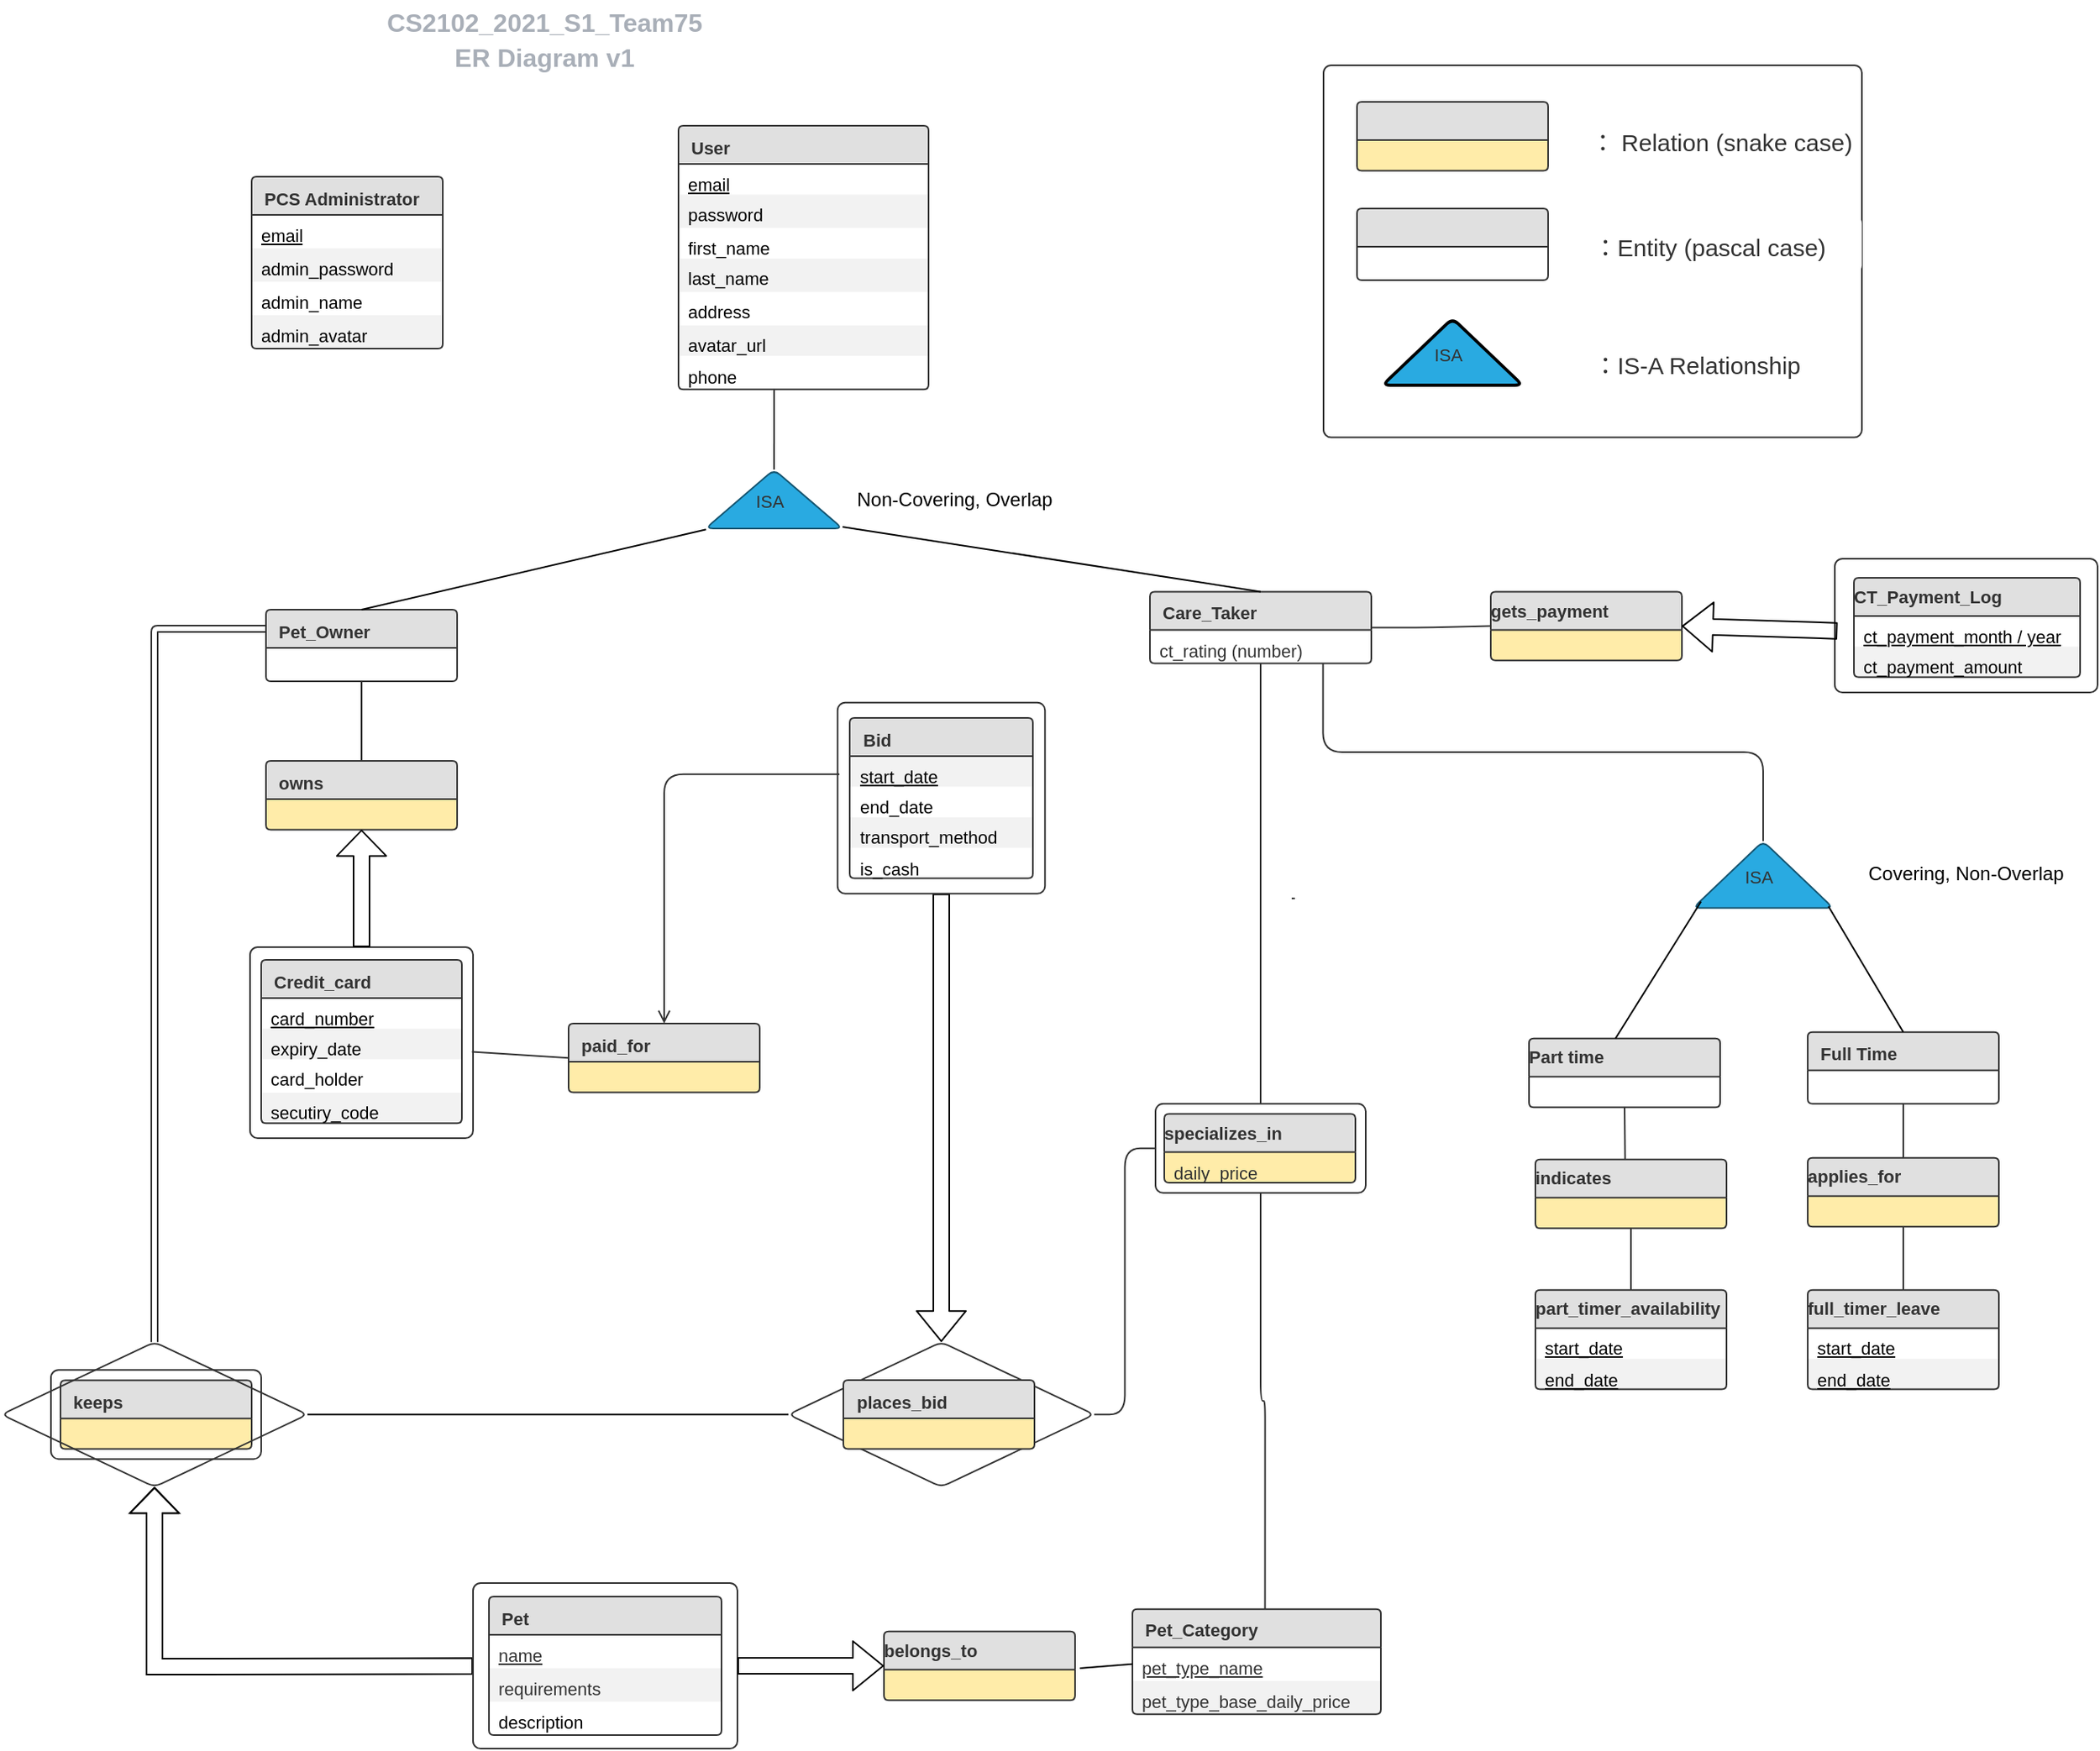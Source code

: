 <mxfile version="13.9.2" type="github">
  <diagram id="R2lEEEUBdFMjLlhIrx00" name="Page-1">
    <mxGraphModel dx="1662" dy="794" grid="1" gridSize="10" guides="1" tooltips="1" connect="1" arrows="1" fold="1" page="1" pageScale="1" pageWidth="850" pageHeight="1100" math="0" shadow="0" extFonts="Permanent Marker^https://fonts.googleapis.com/css?family=Permanent+Marker">
      <root>
        <mxCell id="0" />
        <mxCell id="1" parent="0" />
        <UserObject label="： Relation (snake case)" lucidchartObjectId="J92w3vOhZNqa" id="pLCtcRJWkeLQ_BAob0Jh-1">
          <mxCell style="html=1;whiteSpace=wrap;strokeColor=none;fontSize=15;fontColor=#333333;spacing=0;fillColor=#ffffff;" parent="1" vertex="1" zOrder="0">
            <mxGeometry x="1330" y="280" width="180" height="36" as="geometry" />
          </mxCell>
        </UserObject>
        <UserObject label="" lucidchartObjectId=".fisC.M4q9FI" id="pLCtcRJWkeLQ_BAob0Jh-2">
          <mxCell style="html=1;jettySize=18;overflow=width;strokeColor=#333333;strokeOpacity=100;rounded=1;arcSize=16;edgeStyle=orthogonalEdgeStyle;startArrow=none;;endArrow=none;;exitX=0.5;exitY=0;entryX=-0.003;entryY=0.266;entryPerimeter=1;shape=link;exitDx=0;exitDy=0;" parent="1" source="pLCtcRJWkeLQ_BAob0Jh-100" target="pLCtcRJWkeLQ_BAob0Jh-5" edge="1">
            <mxGeometry width="100" height="100" relative="1" as="geometry" />
          </mxCell>
        </UserObject>
        <mxCell id="pLCtcRJWkeLQ_BAob0Jh-3" value="Care_Taker" style="html=1;whiteSpace=wrap;swimlane;childLayout=stackLayout;horizontal=1;horizontalStack=0;resizeParent=1;resizeParentMax=0;resizeLast=0;collapsible=1;marginBottom=0;swimlaneFillColor=#ffffff;startSize=24;fontSize=11;fontColor=#333333;align=left;spacingLeft=6.72;spacingRight=11.2;spacingTop=3.2;spacing=2;strokeColor=#333333;strokeOpacity=100;fillOpacity=100;rounded=1;absoluteArcSize=1;arcSize=6;fillColor=#ffffff;fillColor=#e0e0e0;" parent="1" vertex="1" zOrder="522.334">
          <mxGeometry x="1061" y="580.7" width="139" height="45" as="geometry" />
        </mxCell>
        <mxCell id="pLCtcRJWkeLQ_BAob0Jh-4" value="ct_rating (number)" style="part=1;resizeHeight=0;strokeColor=none;align=left;verticalAlign=top;spacingLeft=4;spacingRight=4;overflow=hidden;rotatable=0;points=[[0,0.5],[1,0.5]];portConstraint=eastwest;html=1;swimlaneFillColor=#ffffff;fontSize=11;fontColor=#333333;fillColor=none;strokeOpacity=100;fillOpacity=100;" parent="pLCtcRJWkeLQ_BAob0Jh-3" vertex="1">
          <mxGeometry y="24" width="139" height="21" as="geometry" />
        </mxCell>
        <mxCell id="qUHvd3HAfiUAHluRIVGr-16" style="edgeStyle=none;rounded=0;orthogonalLoop=1;jettySize=auto;html=1;entryX=0.5;entryY=0;entryDx=0;entryDy=0;horizontal=1;endArrow=none;endFill=0;" parent="1" source="pLCtcRJWkeLQ_BAob0Jh-5" target="pLCtcRJWkeLQ_BAob0Jh-83" edge="1">
          <mxGeometry relative="1" as="geometry" />
        </mxCell>
        <mxCell id="pLCtcRJWkeLQ_BAob0Jh-5" value="Pet_Owner" style="html=1;whiteSpace=wrap;swimlane;childLayout=stackLayout;horizontal=1;horizontalStack=0;resizeParent=1;resizeParentMax=0;resizeLast=0;collapsible=1;marginBottom=0;swimlaneFillColor=#ffffff;startSize=24;fontSize=11;fontColor=#333333;align=left;spacingLeft=6.72;spacingRight=11.2;spacingTop=3.2;spacing=2;strokeColor=#333333;strokeOpacity=100;fillOpacity=100;rounded=1;absoluteArcSize=1;arcSize=6;fillColor=#ffffff;fillColor=#e0e0e0;" parent="1" vertex="1" zOrder="523.853">
          <mxGeometry x="506" y="592.0" width="120" height="45" as="geometry" />
        </mxCell>
        <mxCell id="pLCtcRJWkeLQ_BAob0Jh-6" value="" style="part=1;resizeHeight=0;strokeColor=none;align=left;verticalAlign=top;spacingLeft=4;spacingRight=4;overflow=hidden;rotatable=0;points=[[0,0.5],[1,0.5]];portConstraint=eastwest;html=1;swimlaneFillColor=#ffffff;fontSize=11;fillColor=none;strokeOpacity=100;fillOpacity=100;" parent="pLCtcRJWkeLQ_BAob0Jh-5" vertex="1">
          <mxGeometry y="24" width="120" height="21" as="geometry" />
        </mxCell>
        <mxCell id="pLCtcRJWkeLQ_BAob0Jh-7" value="Full Time" style="html=1;whiteSpace=wrap;swimlane;childLayout=stackLayout;horizontal=1;horizontalStack=0;resizeParent=1;resizeParentMax=0;resizeLast=0;collapsible=1;marginBottom=0;swimlaneFillColor=#ffffff;startSize=24;fontSize=11;fontColor=#333333;align=left;spacingLeft=6.72;spacingRight=11.2;spacingTop=3.2;spacing=2;strokeColor=#333333;strokeOpacity=100;fillOpacity=100;rounded=1;absoluteArcSize=1;arcSize=6;fillColor=#ffffff;fillColor=#e0e0e0;" parent="1" vertex="1" zOrder="525.557">
          <mxGeometry x="1474" y="857.4" width="120" height="45" as="geometry" />
        </mxCell>
        <mxCell id="pLCtcRJWkeLQ_BAob0Jh-8" value="" style="part=1;resizeHeight=0;strokeColor=none;align=left;verticalAlign=top;spacingLeft=4;spacingRight=4;overflow=hidden;rotatable=0;points=[[0,0.5],[1,0.5]];portConstraint=eastwest;html=1;swimlaneFillColor=#ffffff;fontSize=11;fillColor=none;strokeOpacity=100;fillOpacity=100;" parent="pLCtcRJWkeLQ_BAob0Jh-7" vertex="1">
          <mxGeometry y="24" width="120" height="21" as="geometry" />
        </mxCell>
        <mxCell id="pLCtcRJWkeLQ_BAob0Jh-9" value="Part time" style="html=1;whiteSpace=wrap;swimlane;childLayout=stackLayout;horizontal=1;horizontalStack=0;resizeParent=1;resizeParentMax=0;resizeLast=0;collapsible=1;marginBottom=0;swimlaneFillColor=#ffffff;startSize=24;fontSize=11;fontColor=#333333;align=left;spacing=0;strokeColor=#333333;strokeOpacity=100;fillOpacity=100;rounded=1;absoluteArcSize=1;arcSize=6;fillColor=#ffffff;fillColor=#e0e0e0;" parent="1" vertex="1" zOrder="654.764">
          <mxGeometry x="1299" y="861.4" width="120" height="43.2" as="geometry" />
        </mxCell>
        <mxCell id="pLCtcRJWkeLQ_BAob0Jh-10" value="" style="part=1;resizeHeight=0;strokeColor=none;align=left;verticalAlign=top;spacingLeft=4;spacingRight=4;overflow=hidden;rotatable=0;points=[[0,0.5],[1,0.5]];portConstraint=eastwest;html=1;swimlaneFillColor=#ffffff;fontSize=11;fillColor=none;strokeOpacity=100;fillOpacity=100;" parent="pLCtcRJWkeLQ_BAob0Jh-9" vertex="1">
          <mxGeometry y="24" width="120" height="19.2" as="geometry" />
        </mxCell>
        <mxCell id="pLCtcRJWkeLQ_BAob0Jh-11" value="User" style="html=1;whiteSpace=wrap;swimlane;childLayout=stackLayout;horizontal=1;horizontalStack=0;resizeParent=1;resizeParentMax=0;resizeLast=0;collapsible=1;marginBottom=0;swimlaneFillColor=#ffffff;startSize=24;fontSize=11;fontColor=#333333;align=left;spacingLeft=6.72;spacingRight=11.2;spacingTop=3.2;spacing=2;strokeColor=#333333;strokeOpacity=100;fillOpacity=100;rounded=1;absoluteArcSize=1;arcSize=6;fillColor=#ffffff;fillColor=#e0e0e0;" parent="1" vertex="1" zOrder="655.764">
          <mxGeometry x="765" y="288" width="157" height="165.6" as="geometry" />
        </mxCell>
        <mxCell id="pLCtcRJWkeLQ_BAob0Jh-12" value="&lt;span style=&quot;text-align: center;&quot;&gt;  &lt;/span&gt;&lt;span style=&quot;text-decoration: underline;text-align: center;&quot;&gt;email&lt;/span&gt;" style="part=1;resizeHeight=0;strokeColor=none;align=left;verticalAlign=top;spacingLeft=4;spacingRight=4;overflow=hidden;rotatable=0;points=[[0,0.5],[1,0.5]];portConstraint=eastwest;html=1;swimlaneFillColor=#ffffff;fontSize=11;fontStyle=4;fillColor=none;strokeOpacity=100;fillOpacity=100;" parent="pLCtcRJWkeLQ_BAob0Jh-11" vertex="1">
          <mxGeometry y="24" width="157" height="19.2" as="geometry" />
        </mxCell>
        <mxCell id="pLCtcRJWkeLQ_BAob0Jh-13" value="password" style="part=1;resizeHeight=0;strokeColor=none;align=left;verticalAlign=top;spacingLeft=4;spacingRight=4;overflow=hidden;rotatable=0;points=[[0,0.5],[1,0.5]];portConstraint=eastwest;html=1;swimlaneFillColor=#ffffff;fontSize=11;fontColor=#000000;fillColor=#000000;opacity=5;" parent="pLCtcRJWkeLQ_BAob0Jh-11" vertex="1">
          <mxGeometry y="43.2" width="157" height="21" as="geometry" />
        </mxCell>
        <mxCell id="pLCtcRJWkeLQ_BAob0Jh-14" value="  first_name" style="part=1;resizeHeight=0;strokeColor=none;align=left;verticalAlign=top;spacingLeft=4;spacingRight=4;overflow=hidden;rotatable=0;points=[[0,0.5],[1,0.5]];portConstraint=eastwest;html=1;swimlaneFillColor=#ffffff;fontSize=11;fillColor=none;strokeOpacity=100;fillOpacity=100;" parent="pLCtcRJWkeLQ_BAob0Jh-11" vertex="1">
          <mxGeometry y="64.2" width="157" height="19.2" as="geometry" />
        </mxCell>
        <mxCell id="pLCtcRJWkeLQ_BAob0Jh-15" value="last_name" style="part=1;resizeHeight=0;strokeColor=none;align=left;verticalAlign=top;spacingLeft=4;spacingRight=4;overflow=hidden;rotatable=0;points=[[0,0.5],[1,0.5]];portConstraint=eastwest;html=1;swimlaneFillColor=#ffffff;fontSize=11;fontColor=#000000;fillColor=#000000;opacity=5;" parent="pLCtcRJWkeLQ_BAob0Jh-11" vertex="1">
          <mxGeometry y="83.4" width="157" height="21" as="geometry" />
        </mxCell>
        <mxCell id="pLCtcRJWkeLQ_BAob0Jh-16" value="address" style="part=1;resizeHeight=0;strokeColor=none;align=left;verticalAlign=top;spacingLeft=4;spacingRight=4;overflow=hidden;rotatable=0;points=[[0,0.5],[1,0.5]];portConstraint=eastwest;html=1;swimlaneFillColor=#ffffff;fontSize=11;fontColor=#000000;fillColor=none;strokeOpacity=100;fillOpacity=100;" parent="pLCtcRJWkeLQ_BAob0Jh-11" vertex="1">
          <mxGeometry y="104.4" width="157" height="21" as="geometry" />
        </mxCell>
        <mxCell id="pLCtcRJWkeLQ_BAob0Jh-17" value="  avatar_url" style="part=1;resizeHeight=0;strokeColor=none;align=left;verticalAlign=top;spacingLeft=4;spacingRight=4;overflow=hidden;rotatable=0;points=[[0,0.5],[1,0.5]];portConstraint=eastwest;html=1;swimlaneFillColor=#ffffff;fontSize=11;fillColor=#000000;opacity=5;" parent="pLCtcRJWkeLQ_BAob0Jh-11" vertex="1">
          <mxGeometry y="125.4" width="157" height="19.2" as="geometry" />
        </mxCell>
        <mxCell id="pLCtcRJWkeLQ_BAob0Jh-18" value="phone" style="part=1;resizeHeight=0;strokeColor=none;align=left;verticalAlign=top;spacingLeft=4;spacingRight=4;overflow=hidden;rotatable=0;points=[[0,0.5],[1,0.5]];portConstraint=eastwest;html=1;swimlaneFillColor=#ffffff;fontSize=11;fontColor=#000000;fillColor=none;strokeOpacity=100;fillOpacity=100;" parent="pLCtcRJWkeLQ_BAob0Jh-11" vertex="1">
          <mxGeometry y="144.6" width="157" height="21" as="geometry" />
        </mxCell>
        <mxCell id="pLCtcRJWkeLQ_BAob0Jh-19" value="" style="group;dropTarget=0;" parent="1" vertex="1">
          <mxGeometry x="425" y="210" width="512" height="46" as="geometry" />
        </mxCell>
        <UserObject label="&lt;div style=&quot;font-size:16px;color:#a9afb8;font-weight: bold;text-align: center;margin-left: 6px;margin-right: 6px;margin-top: 2px;&quot;&gt;CS2102_2021_S1_Team75&#xa;&lt;/div&gt;&lt;div style=&quot;font-size:16px;color:#a9afb8;font-weight: bold;text-align: center;margin-left: 6px;margin-right: 6px;margin-top: 2px;&quot;&gt;ER Diagram v1&lt;/div&gt;" lucidchartObjectId="7P10iKuZFoYz" id="pLCtcRJWkeLQ_BAob0Jh-20">
          <mxCell style="html=1;whiteSpace=wrap;;overflow=width;spacing=2;strokeOpacity=0;fillOpacity=0;rounded=1;absoluteArcSize=1;arcSize=9.6;fillColor=#ffffff;" parent="pLCtcRJWkeLQ_BAob0Jh-19" vertex="1" zOrder="689.896">
            <mxGeometry width="512" height="46" as="geometry" />
          </mxCell>
        </UserObject>
        <mxCell id="pLCtcRJWkeLQ_BAob0Jh-21" value="Pet" style="html=1;whiteSpace=wrap;swimlane;childLayout=stackLayout;horizontal=1;horizontalStack=0;resizeParent=1;resizeParentMax=0;resizeLast=0;collapsible=1;marginBottom=0;swimlaneFillColor=#ffffff;startSize=24;fontSize=11;fontColor=#333333;align=left;spacingLeft=6.72;spacingRight=11.2;spacingTop=3.2;spacing=2;strokeColor=#333333;strokeOpacity=100;fillOpacity=100;rounded=1;absoluteArcSize=1;arcSize=6;fillColor=#ffffff;fillColor=#e0e0e0;" parent="1" vertex="1" zOrder="719">
          <mxGeometry x="646" y="1212" width="146" height="87" as="geometry" />
        </mxCell>
        <mxCell id="pLCtcRJWkeLQ_BAob0Jh-22" value="name" style="part=1;resizeHeight=0;strokeColor=none;align=left;verticalAlign=top;spacingLeft=4;spacingRight=4;overflow=hidden;rotatable=0;points=[[0,0.5],[1,0.5]];portConstraint=eastwest;html=1;swimlaneFillColor=#ffffff;fontSize=11;fontColor=#333333;fontStyle=4;fillColor=none;strokeOpacity=100;fillOpacity=100;" parent="pLCtcRJWkeLQ_BAob0Jh-21" vertex="1">
          <mxGeometry y="24" width="146" height="21" as="geometry" />
        </mxCell>
        <mxCell id="pLCtcRJWkeLQ_BAob0Jh-23" value="requirements" style="part=1;resizeHeight=0;strokeColor=none;align=left;verticalAlign=top;spacingLeft=4;spacingRight=4;overflow=hidden;rotatable=0;points=[[0,0.5],[1,0.5]];portConstraint=eastwest;html=1;swimlaneFillColor=#ffffff;fontSize=11;fontColor=#333333;fillColor=#000000;opacity=5;" parent="pLCtcRJWkeLQ_BAob0Jh-21" vertex="1">
          <mxGeometry y="45" width="146" height="21" as="geometry" />
        </mxCell>
        <mxCell id="pLCtcRJWkeLQ_BAob0Jh-24" value="description" style="part=1;resizeHeight=0;strokeColor=none;align=left;verticalAlign=top;spacingLeft=4;spacingRight=4;overflow=hidden;rotatable=0;points=[[0,0.5],[1,0.5]];portConstraint=eastwest;html=1;swimlaneFillColor=#ffffff;fontSize=11;fontColor=#000000;fillColor=none;strokeOpacity=100;fillOpacity=100;" parent="pLCtcRJWkeLQ_BAob0Jh-21" vertex="1">
          <mxGeometry y="66" width="146" height="21" as="geometry" />
        </mxCell>
        <mxCell id="pLCtcRJWkeLQ_BAob0Jh-26" value="Pet_Category" style="html=1;whiteSpace=wrap;swimlane;childLayout=stackLayout;horizontal=1;horizontalStack=0;resizeParent=1;resizeParentMax=0;resizeLast=0;collapsible=1;marginBottom=0;swimlaneFillColor=#ffffff;startSize=24;fontSize=11;fontColor=#333333;align=left;spacingLeft=6.72;spacingRight=11.2;spacingTop=3.2;spacing=2;strokeColor=#333333;strokeOpacity=100;fillOpacity=100;rounded=1;absoluteArcSize=1;arcSize=6;fillColor=#ffffff;fillColor=#e0e0e0;" parent="1" vertex="1" zOrder="1049.189">
          <mxGeometry x="1050" y="1219.9" width="156" height="66" as="geometry" />
        </mxCell>
        <mxCell id="pLCtcRJWkeLQ_BAob0Jh-27" value="pet_type_name" style="part=1;resizeHeight=0;strokeColor=none;align=left;verticalAlign=top;spacingLeft=4;spacingRight=4;overflow=hidden;rotatable=0;points=[[0,0.5],[1,0.5]];portConstraint=eastwest;html=1;swimlaneFillColor=#ffffff;fontSize=11;fontColor=#333333;fontStyle=4;fillColor=none;strokeOpacity=100;fillOpacity=100;" parent="pLCtcRJWkeLQ_BAob0Jh-26" vertex="1">
          <mxGeometry y="24" width="156" height="21" as="geometry" />
        </mxCell>
        <mxCell id="pLCtcRJWkeLQ_BAob0Jh-28" value="pet_type_base_daily_price" style="part=1;resizeHeight=0;strokeColor=none;align=left;verticalAlign=top;spacingLeft=4;spacingRight=4;overflow=hidden;rotatable=0;points=[[0,0.5],[1,0.5]];portConstraint=eastwest;html=1;swimlaneFillColor=#ffffff;fontSize=11;fontColor=#333333;fillColor=#000000;opacity=5;" parent="pLCtcRJWkeLQ_BAob0Jh-26" vertex="1">
          <mxGeometry y="45" width="156" height="21" as="geometry" />
        </mxCell>
        <mxCell id="pLCtcRJWkeLQ_BAob0Jh-29" value="PCS Administrator" style="html=1;whiteSpace=wrap;swimlane;childLayout=stackLayout;horizontal=1;horizontalStack=0;resizeParent=1;resizeParentMax=0;resizeLast=0;collapsible=1;marginBottom=0;swimlaneFillColor=#ffffff;startSize=24;fontSize=11;fontColor=#333333;align=left;spacingLeft=6.72;spacingRight=11.2;spacingTop=3.2;spacing=2;strokeColor=#333333;strokeOpacity=100;fillOpacity=100;rounded=1;absoluteArcSize=1;arcSize=6;fillColor=#ffffff;fillColor=#e0e0e0;" parent="1" vertex="1" zOrder="1054.189">
          <mxGeometry x="497" y="320" width="120" height="108" as="geometry" />
        </mxCell>
        <mxCell id="pLCtcRJWkeLQ_BAob0Jh-30" value="email" style="part=1;resizeHeight=0;strokeColor=none;align=left;verticalAlign=top;spacingLeft=4;spacingRight=4;overflow=hidden;rotatable=0;points=[[0,0.5],[1,0.5]];portConstraint=eastwest;html=1;swimlaneFillColor=#ffffff;fontSize=11;fontColor=#000000;fontStyle=4;fillColor=none;strokeOpacity=100;fillOpacity=100;" parent="pLCtcRJWkeLQ_BAob0Jh-29" vertex="1">
          <mxGeometry y="24" width="120" height="21" as="geometry" />
        </mxCell>
        <mxCell id="pLCtcRJWkeLQ_BAob0Jh-31" value="admin_password" style="part=1;resizeHeight=0;strokeColor=none;align=left;verticalAlign=top;spacingLeft=4;spacingRight=4;overflow=hidden;rotatable=0;points=[[0,0.5],[1,0.5]];portConstraint=eastwest;html=1;swimlaneFillColor=#ffffff;fontSize=11;fontColor=#000000;fillColor=#000000;opacity=5;" parent="pLCtcRJWkeLQ_BAob0Jh-29" vertex="1">
          <mxGeometry y="45" width="120" height="21" as="geometry" />
        </mxCell>
        <mxCell id="pLCtcRJWkeLQ_BAob0Jh-32" value="admin_name" style="part=1;resizeHeight=0;strokeColor=none;align=left;verticalAlign=top;spacingLeft=4;spacingRight=4;overflow=hidden;rotatable=0;points=[[0,0.5],[1,0.5]];portConstraint=eastwest;html=1;swimlaneFillColor=#ffffff;fontSize=11;fontColor=#000000;fillColor=none;strokeOpacity=100;fillOpacity=100;" parent="pLCtcRJWkeLQ_BAob0Jh-29" vertex="1">
          <mxGeometry y="66" width="120" height="21" as="geometry" />
        </mxCell>
        <mxCell id="pLCtcRJWkeLQ_BAob0Jh-33" value="admin_avatar" style="part=1;resizeHeight=0;strokeColor=none;align=left;verticalAlign=top;spacingLeft=4;spacingRight=4;overflow=hidden;rotatable=0;points=[[0,0.5],[1,0.5]];portConstraint=eastwest;html=1;swimlaneFillColor=#ffffff;fontSize=11;fontColor=#000000;fillColor=#000000;opacity=5;" parent="pLCtcRJWkeLQ_BAob0Jh-29" vertex="1">
          <mxGeometry y="87" width="120" height="21" as="geometry" />
        </mxCell>
        <UserObject label="" lucidchartObjectId="eF0wk0n9QOhP" id="pLCtcRJWkeLQ_BAob0Jh-34">
          <mxCell style="html=1;jettySize=18;overflow=width;rounded=0;startArrow=none;;endArrow=none;;exitX=0.5;exitY=1.007;exitPerimeter=1;" parent="1" source="pLCtcRJWkeLQ_BAob0Jh-58" edge="1">
            <mxGeometry width="100" height="100" relative="1" as="geometry">
              <Array as="points" />
              <mxPoint x="436" y="1097.1" as="targetPoint" />
            </mxGeometry>
          </mxCell>
        </UserObject>
        <UserObject label="" lucidchartObjectId="Ok1wGXs0Cxxs" id="pLCtcRJWkeLQ_BAob0Jh-40">
          <mxCell style="html=1;jettySize=18;overflow=width;strokeColor=#333333;strokeOpacity=100;rounded=1;arcSize=24;startArrow=none;;endArrow=none;;exitX=0.5;exitY=1.007;exitPerimeter=1;entryX=0.5;entryY=0;entryDx=0;entryDy=0;" parent="1" source="pLCtcRJWkeLQ_BAob0Jh-3" target="pLCtcRJWkeLQ_BAob0Jh-99" edge="1">
            <mxGeometry width="100" height="100" relative="1" as="geometry">
              <mxPoint x="1131" y="929.4" as="targetPoint" />
            </mxGeometry>
          </mxCell>
        </UserObject>
        <UserObject label="" lucidchartObjectId="3k1wYldF0scP" id="pLCtcRJWkeLQ_BAob0Jh-41">
          <mxCell style="html=1;jettySize=18;overflow=width;strokeColor=#333333;strokeOpacity=100;rounded=1;arcSize=24;edgeStyle=orthogonalEdgeStyle;startArrow=none;;endArrow=none;;exitX=0.5;exitY=1;entryX=0.534;entryY=-0.005;entryPerimeter=1;exitDx=0;exitDy=0;" parent="1" source="pLCtcRJWkeLQ_BAob0Jh-99" target="pLCtcRJWkeLQ_BAob0Jh-26" edge="1">
            <mxGeometry width="100" height="100" relative="1" as="geometry">
              <Array as="points" />
            </mxGeometry>
          </mxCell>
        </UserObject>
        <UserObject label="ISA" lucidchartObjectId="Zm1wp87TRQOu" id="pLCtcRJWkeLQ_BAob0Jh-42">
          <mxCell style="html=1;whiteSpace=wrap;shape=triangle;direction=north;fontSize=11;fontColor=#333333;align=center;spacingLeft=6.72;spacingRight=11.2;spacingTop=3.2;spacing=3;strokeColor=#155571;fillOpacity=100;rounded=1;absoluteArcSize=1;arcSize=9.6;fillColor=#29aae1;" parent="1" vertex="1" zOrder="1092.189">
            <mxGeometry x="782" y="504" width="86" height="37" as="geometry" />
          </mxCell>
        </UserObject>
        <UserObject label="" lucidchartObjectId="Zm1wcgM~XhMM" id="pLCtcRJWkeLQ_BAob0Jh-43">
          <mxCell style="html=1;jettySize=18;overflow=width;rounded=0;startArrow=none;;endArrow=none;;exitX=-0.016;exitY=0.003;exitPerimeter=0;entryX=0.5;entryY=-0.007;entryPerimeter=1;exitDx=0;exitDy=0;" parent="1" source="pLCtcRJWkeLQ_BAob0Jh-42" target="pLCtcRJWkeLQ_BAob0Jh-5" edge="1">
            <mxGeometry width="100" height="100" relative="1" as="geometry">
              <Array as="points" />
              <mxPoint x="820.988" y="541.002" as="sourcePoint" />
            </mxGeometry>
          </mxCell>
        </UserObject>
        <UserObject label="" lucidchartObjectId="Zm1w4iTG2UIC" id="pLCtcRJWkeLQ_BAob0Jh-44">
          <mxCell style="html=1;jettySize=18;overflow=width;rounded=0;startArrow=none;;endArrow=none;;entryX=0.5;entryY=-0.007;entryPerimeter=1;" parent="1" target="pLCtcRJWkeLQ_BAob0Jh-3" edge="1">
            <mxGeometry width="100" height="100" relative="1" as="geometry">
              <Array as="points" />
              <mxPoint x="868" y="540" as="sourcePoint" />
            </mxGeometry>
          </mxCell>
        </UserObject>
        <UserObject label="" lucidchartObjectId="Zm1wftv0lwO5" id="pLCtcRJWkeLQ_BAob0Jh-45">
          <mxCell style="html=1;jettySize=18;overflow=width;strokeColor=#333333;strokeOpacity=100;rounded=1;arcSize=24;edgeStyle=orthogonalEdgeStyle;startArrow=none;;endArrow=none;;exitX=0.382;exitY=1.002;exitPerimeter=1;entryX=1;entryY=0.5;entryDx=0;entryDy=0;" parent="1" source="pLCtcRJWkeLQ_BAob0Jh-11" target="pLCtcRJWkeLQ_BAob0Jh-42" edge="1">
            <mxGeometry width="100" height="100" relative="1" as="geometry">
              <Array as="points" />
              <mxPoint x="825" y="490" as="targetPoint" />
            </mxGeometry>
          </mxCell>
        </UserObject>
        <UserObject label="" lucidchartObjectId="lN1w8nqqmAUg" id="pLCtcRJWkeLQ_BAob0Jh-47">
          <mxCell style="html=1;jettySize=18;overflow=width;rounded=0;startArrow=none;;endArrow=none;;exitX=1.025;exitY=-0.047;exitPerimeter=0;entryX=0;entryY=0.5;exitDx=0;exitDy=0;entryDx=0;entryDy=0;" parent="1" source="pLCtcRJWkeLQ_BAob0Jh-56" target="pLCtcRJWkeLQ_BAob0Jh-27" edge="1">
            <mxGeometry width="100" height="100" relative="1" as="geometry">
              <Array as="points" />
            </mxGeometry>
          </mxCell>
        </UserObject>
        <mxCell id="pLCtcRJWkeLQ_BAob0Jh-48" value="specializes_in" style="html=1;whiteSpace=wrap;swimlane;childLayout=stackLayout;horizontal=1;horizontalStack=0;resizeParent=1;resizeParentMax=0;resizeLast=0;collapsible=1;marginBottom=0;swimlaneFillColor=#ffeca9;startSize=24;fontSize=11;fontColor=#333333;align=left;spacing=0;strokeColor=#333333;strokeOpacity=100;fillOpacity=100;rounded=1;absoluteArcSize=1;arcSize=6;fillColor=#ffeca9;fillColor=#e0e0e0;" parent="1" vertex="1" zOrder="1123.189">
          <mxGeometry x="1070" y="908.8" width="120" height="43.2" as="geometry" />
        </mxCell>
        <mxCell id="pLCtcRJWkeLQ_BAob0Jh-49" value="daily_price" style="part=1;resizeHeight=0;strokeColor=none;align=left;verticalAlign=top;spacingLeft=4;spacingRight=4;overflow=hidden;rotatable=0;points=[[0,0.5],[1,0.5]];portConstraint=eastwest;html=1;swimlaneFillColor=#ffeca9;fontSize=11;fontColor=#333333;fillColor=none;strokeOpacity=100;fillOpacity=100;" parent="pLCtcRJWkeLQ_BAob0Jh-48" vertex="1">
          <mxGeometry y="24" width="120" height="19.2" as="geometry" />
        </mxCell>
        <mxCell id="pLCtcRJWkeLQ_BAob0Jh-50" value="Credit_card" style="html=1;whiteSpace=wrap;swimlane;childLayout=stackLayout;horizontal=1;horizontalStack=0;resizeParent=1;resizeParentMax=0;resizeLast=0;collapsible=1;marginBottom=0;swimlaneFillColor=#ffffff;startSize=24;fontSize=11;fontColor=#333333;align=left;spacingLeft=6.72;spacingRight=11.2;spacingTop=3.2;spacing=2;strokeColor=#333333;strokeOpacity=100;fillOpacity=100;rounded=1;absoluteArcSize=1;arcSize=6;fillColor=#ffffff;fillColor=#e0e0e0;" parent="1" vertex="1" zOrder="1129.189">
          <mxGeometry x="503" y="812" width="126" height="102.6" as="geometry" />
        </mxCell>
        <mxCell id="pLCtcRJWkeLQ_BAob0Jh-51" value="&lt;span style=&quot;text-align: center;&quot;&gt;  &lt;/span&gt;&lt;span style=&quot;text-decoration: underline;text-align: center;&quot;&gt;card_number&lt;/span&gt;" style="part=1;resizeHeight=0;strokeColor=none;align=left;verticalAlign=top;spacingLeft=4;spacingRight=4;overflow=hidden;rotatable=0;points=[[0,0.5],[1,0.5]];portConstraint=eastwest;html=1;swimlaneFillColor=#ffffff;fontSize=11;fontStyle=4;fillColor=none;strokeOpacity=100;fillOpacity=100;" parent="pLCtcRJWkeLQ_BAob0Jh-50" vertex="1">
          <mxGeometry y="24" width="126" height="19.2" as="geometry" />
        </mxCell>
        <mxCell id="pLCtcRJWkeLQ_BAob0Jh-52" value="  expiry_date" style="part=1;resizeHeight=0;strokeColor=none;align=left;verticalAlign=top;spacingLeft=4;spacingRight=4;overflow=hidden;rotatable=0;points=[[0,0.5],[1,0.5]];portConstraint=eastwest;html=1;swimlaneFillColor=#ffffff;fontSize=11;fillColor=#000000;opacity=5;" parent="pLCtcRJWkeLQ_BAob0Jh-50" vertex="1">
          <mxGeometry y="43.2" width="126" height="19.2" as="geometry" />
        </mxCell>
        <mxCell id="pLCtcRJWkeLQ_BAob0Jh-53" value="card_holder" style="part=1;resizeHeight=0;strokeColor=none;align=left;verticalAlign=top;spacingLeft=4;spacingRight=4;overflow=hidden;rotatable=0;points=[[0,0.5],[1,0.5]];portConstraint=eastwest;html=1;swimlaneFillColor=#ffffff;fontSize=11;fontColor=#000000;fillColor=none;strokeOpacity=100;fillOpacity=100;" parent="pLCtcRJWkeLQ_BAob0Jh-50" vertex="1">
          <mxGeometry y="62.4" width="126" height="21" as="geometry" />
        </mxCell>
        <mxCell id="pLCtcRJWkeLQ_BAob0Jh-54" value="   secutiry_code" style="part=1;resizeHeight=0;strokeColor=none;align=left;verticalAlign=top;spacingLeft=4;spacingRight=4;overflow=hidden;rotatable=0;points=[[0,0.5],[1,0.5]];portConstraint=eastwest;html=1;swimlaneFillColor=#ffffff;fontSize=11;fillColor=#000000;opacity=5;" parent="pLCtcRJWkeLQ_BAob0Jh-50" vertex="1">
          <mxGeometry y="83.4" width="126" height="19.2" as="geometry" />
        </mxCell>
        <mxCell id="pLCtcRJWkeLQ_BAob0Jh-55" value="belongs_to" style="html=1;whiteSpace=wrap;swimlane;childLayout=stackLayout;horizontal=1;horizontalStack=0;resizeParent=1;resizeParentMax=0;resizeLast=0;collapsible=1;marginBottom=0;swimlaneFillColor=#ffeca9;startSize=24;fontSize=11;fontColor=#333333;align=left;spacing=0;strokeColor=#333333;strokeOpacity=100;fillOpacity=100;rounded=1;absoluteArcSize=1;arcSize=6;fillColor=#ffeca9;fillColor=#e0e0e0;" parent="1" vertex="1" zOrder="1132.189">
          <mxGeometry x="894" y="1233.9" width="120" height="43.2" as="geometry" />
        </mxCell>
        <mxCell id="pLCtcRJWkeLQ_BAob0Jh-56" value="" style="part=1;resizeHeight=0;strokeColor=none;align=left;verticalAlign=top;spacingLeft=4;spacingRight=4;overflow=hidden;rotatable=0;points=[[0,0.5],[1,0.5]];portConstraint=eastwest;html=1;swimlaneFillColor=#ffeca9;fontSize=11;fillColor=none;strokeOpacity=100;fillOpacity=100;" parent="pLCtcRJWkeLQ_BAob0Jh-55" vertex="1">
          <mxGeometry y="24" width="120" height="19.2" as="geometry" />
        </mxCell>
        <UserObject label="" lucidchartObjectId="B01wCE1-mpaB" id="pLCtcRJWkeLQ_BAob0Jh-57">
          <mxCell style="html=1;jettySize=18;overflow=width;strokeColor=#333333;strokeOpacity=100;rounded=0;startArrow=none;;endArrow=none;;" parent="1" edge="1">
            <mxGeometry width="100" height="100" relative="1" as="geometry">
              <Array as="points" />
              <mxPoint x="1152" y="773.4" as="sourcePoint" />
              <mxPoint x="1150" y="773.4" as="targetPoint" />
            </mxGeometry>
          </mxCell>
        </UserObject>
        <mxCell id="pLCtcRJWkeLQ_BAob0Jh-58" value="keeps" style="html=1;whiteSpace=wrap;swimlane;childLayout=stackLayout;horizontal=1;horizontalStack=0;resizeParent=1;resizeParentMax=0;resizeLast=0;collapsible=1;marginBottom=0;swimlaneFillColor=#ffeca9;startSize=24;fontSize=11;fontColor=#333333;align=left;spacingLeft=6.72;spacingRight=11.2;spacingTop=3.2;spacing=2;strokeColor=#333333;strokeOpacity=100;fillOpacity=100;rounded=1;absoluteArcSize=1;arcSize=6;fillColor=#ffeca9;fillColor=#e0e0e0;" parent="1" vertex="1" zOrder="1142.189">
          <mxGeometry x="377" y="1076.1" width="120" height="43.2" as="geometry" />
        </mxCell>
        <mxCell id="pLCtcRJWkeLQ_BAob0Jh-59" value="" style="part=1;resizeHeight=0;strokeColor=none;align=left;verticalAlign=top;spacingLeft=4;spacingRight=4;overflow=hidden;rotatable=0;points=[[0,0.5],[1,0.5]];portConstraint=eastwest;html=1;swimlaneFillColor=#ffeca9;fontSize=11;fillColor=none;strokeOpacity=100;fillOpacity=100;" parent="pLCtcRJWkeLQ_BAob0Jh-58" vertex="1">
          <mxGeometry y="24" width="120" height="19.2" as="geometry" />
        </mxCell>
        <mxCell id="pLCtcRJWkeLQ_BAob0Jh-62" value="paid_for" style="html=1;whiteSpace=wrap;swimlane;childLayout=stackLayout;horizontal=1;horizontalStack=0;resizeParent=1;resizeParentMax=0;resizeLast=0;collapsible=1;marginBottom=0;swimlaneFillColor=#ffeca9;startSize=24;fontSize=11;fontColor=#333333;align=left;spacingLeft=6.72;spacingRight=11.2;spacingTop=3.2;spacing=2;strokeColor=#333333;strokeOpacity=100;fillOpacity=100;rounded=1;absoluteArcSize=1;arcSize=6;fillColor=#ffeca9;fillColor=#e0e0e0;" parent="1" vertex="1" zOrder="1144.189">
          <mxGeometry x="696" y="852.0" width="120" height="43.2" as="geometry" />
        </mxCell>
        <mxCell id="pLCtcRJWkeLQ_BAob0Jh-63" value="" style="part=1;resizeHeight=0;strokeColor=none;align=left;verticalAlign=top;spacingLeft=4;spacingRight=4;overflow=hidden;rotatable=0;points=[[0,0.5],[1,0.5]];portConstraint=eastwest;html=1;swimlaneFillColor=#ffeca9;fontSize=11;fillColor=none;strokeOpacity=100;fillOpacity=100;" parent="pLCtcRJWkeLQ_BAob0Jh-62" vertex="1">
          <mxGeometry y="24" width="120" height="19.2" as="geometry" />
        </mxCell>
        <UserObject label="ISA" lucidchartObjectId="F-1wIIA9BhnV" id="pLCtcRJWkeLQ_BAob0Jh-64">
          <mxCell style="html=1;whiteSpace=wrap;shape=triangle;direction=north;fontSize=11;fontColor=#333333;align=center;spacingLeft=6.72;spacingRight=11.2;spacingTop=3.2;spacing=3;strokeColor=#155571;fillOpacity=100;rounded=1;absoluteArcSize=1;arcSize=9.6;fillColor=#29aae1;" parent="1" vertex="1" zOrder="1147.189">
            <mxGeometry x="1402" y="737.4" width="88" height="42" as="geometry" />
          </mxCell>
        </UserObject>
        <UserObject label="" lucidchartObjectId="N.1wyCxKDHjT" id="pLCtcRJWkeLQ_BAob0Jh-65">
          <mxCell style="html=1;jettySize=18;overflow=width;strokeColor=#333333;strokeOpacity=100;rounded=1;arcSize=24;edgeStyle=orthogonalEdgeStyle;startArrow=none;;endArrow=none;;exitX=-0.002;exitY=0.5;exitPerimeter=1;entryX=1;entryY=0.5;entryDx=0;entryDy=0;" parent="1" source="pLCtcRJWkeLQ_BAob0Jh-99" target="pLCtcRJWkeLQ_BAob0Jh-101" edge="1">
            <mxGeometry width="100" height="100" relative="1" as="geometry" />
          </mxCell>
        </UserObject>
        <UserObject label="" lucidchartObjectId="Ck2wTKAyaiJr" id="pLCtcRJWkeLQ_BAob0Jh-77">
          <mxCell style="html=1;jettySize=18;overflow=width;strokeColor=#333333;strokeOpacity=100;rounded=1;arcSize=24;edgeStyle=orthogonalEdgeStyle;startArrow=none;;endArrow=none;;exitX=0.786;exitY=1.007;exitPerimeter=1;entryX=1;entryY=0.5;entryDx=0;entryDy=0;" parent="1" source="pLCtcRJWkeLQ_BAob0Jh-3" target="pLCtcRJWkeLQ_BAob0Jh-64" edge="1">
            <mxGeometry width="100" height="100" relative="1" as="geometry">
              <Array as="points" />
            </mxGeometry>
          </mxCell>
        </UserObject>
        <UserObject label="" lucidchartObjectId="-k2wym~Uyhia" id="pLCtcRJWkeLQ_BAob0Jh-78">
          <mxCell style="html=1;jettySize=18;overflow=width;rounded=0;startArrow=none;;endArrow=none;;exitX=0.095;exitY=0.057;exitPerimeter=0;entryX=0.452;entryY=-0.005;entryPerimeter=1;exitDx=0;exitDy=0;" parent="1" source="pLCtcRJWkeLQ_BAob0Jh-64" target="pLCtcRJWkeLQ_BAob0Jh-9" edge="1">
            <mxGeometry width="100" height="100" relative="1" as="geometry">
              <Array as="points" />
            </mxGeometry>
          </mxCell>
        </UserObject>
        <UserObject label="" lucidchartObjectId="~k2w0fMdgVqm" id="pLCtcRJWkeLQ_BAob0Jh-79">
          <mxCell style="html=1;jettySize=18;overflow=width;rounded=0;startArrow=none;;endArrow=none;;exitX=0.024;exitY=0.966;exitPerimeter=0;entryX=0.5;entryY=-0.005;entryPerimeter=1;exitDx=0;exitDy=0;" parent="1" source="pLCtcRJWkeLQ_BAob0Jh-64" target="pLCtcRJWkeLQ_BAob0Jh-7" edge="1">
            <mxGeometry width="100" height="100" relative="1" as="geometry">
              <Array as="points" />
            </mxGeometry>
          </mxCell>
        </UserObject>
        <mxCell id="pLCtcRJWkeLQ_BAob0Jh-83" value="owns" style="html=1;whiteSpace=wrap;swimlane;childLayout=stackLayout;horizontal=1;horizontalStack=0;resizeParent=1;resizeParentMax=0;resizeLast=0;collapsible=1;marginBottom=0;swimlaneFillColor=#ffeca9;startSize=24;fontSize=11;fontColor=#333333;align=left;spacingLeft=6.72;spacingRight=11.2;spacingTop=3.2;spacing=2;strokeColor=#333333;strokeOpacity=100;fillOpacity=100;rounded=1;absoluteArcSize=1;arcSize=6;fillColor=#ffeca9;fillColor=#e0e0e0;" parent="1" vertex="1" zOrder="1164.189">
          <mxGeometry x="506" y="687" width="120" height="43.2" as="geometry" />
        </mxCell>
        <mxCell id="pLCtcRJWkeLQ_BAob0Jh-84" value="" style="part=1;resizeHeight=0;strokeColor=none;align=left;verticalAlign=top;spacingLeft=4;spacingRight=4;overflow=hidden;rotatable=0;points=[[0,0.5],[1,0.5]];portConstraint=eastwest;html=1;swimlaneFillColor=#ffeca9;fontSize=11;fillColor=none;strokeOpacity=100;fillOpacity=100;" parent="pLCtcRJWkeLQ_BAob0Jh-83" vertex="1">
          <mxGeometry y="24" width="120" height="19.2" as="geometry" />
        </mxCell>
        <mxCell id="pLCtcRJWkeLQ_BAob0Jh-85" value="" style="html=1;whiteSpace=wrap;swimlane;childLayout=stackLayout;horizontal=1;horizontalStack=0;resizeParent=1;resizeParentMax=0;resizeLast=0;collapsible=1;marginBottom=0;swimlaneFillColor=#ffeca9;startSize=24;fontSize=11;align=left;spacingLeft=6.72;spacingRight=11.2;spacingTop=3.2;spacing=2;strokeColor=#333333;strokeOpacity=100;fillOpacity=100;rounded=1;absoluteArcSize=1;arcSize=6;fillColor=#ffeca9;fillColor=#e0e0e0;" parent="1" vertex="1" zOrder="1166.189">
          <mxGeometry x="1191" y="273" width="120" height="43.2" as="geometry" />
        </mxCell>
        <mxCell id="pLCtcRJWkeLQ_BAob0Jh-86" value="" style="part=1;resizeHeight=0;strokeColor=none;align=left;verticalAlign=top;spacingLeft=4;spacingRight=4;overflow=hidden;rotatable=0;points=[[0,0.5],[1,0.5]];portConstraint=eastwest;html=1;swimlaneFillColor=#ffeca9;fontSize=11;fillColor=none;strokeOpacity=100;fillOpacity=100;" parent="pLCtcRJWkeLQ_BAob0Jh-85" vertex="1">
          <mxGeometry y="24" width="120" height="19.2" as="geometry" />
        </mxCell>
        <mxCell id="pLCtcRJWkeLQ_BAob0Jh-87" value="" style="html=1;whiteSpace=wrap;swimlane;childLayout=stackLayout;horizontal=1;horizontalStack=0;resizeParent=1;resizeParentMax=0;resizeLast=0;collapsible=1;marginBottom=0;swimlaneFillColor=#ffffff;startSize=24;fontSize=11;align=left;spacingLeft=6.72;spacingRight=11.2;spacingTop=3.2;spacing=2;strokeColor=#333333;strokeOpacity=100;fillOpacity=100;rounded=1;absoluteArcSize=1;arcSize=6;fillColor=#ffffff;fillColor=#e0e0e0;" parent="1" vertex="1" zOrder="1167.189">
          <mxGeometry x="1191" y="340" width="120" height="45" as="geometry" />
        </mxCell>
        <mxCell id="pLCtcRJWkeLQ_BAob0Jh-88" value="" style="part=1;resizeHeight=0;strokeColor=none;align=left;verticalAlign=top;spacingLeft=4;spacingRight=4;overflow=hidden;rotatable=0;points=[[0,0.5],[1,0.5]];portConstraint=eastwest;html=1;swimlaneFillColor=#ffffff;fontSize=11;fillColor=none;strokeOpacity=100;fillOpacity=100;" parent="pLCtcRJWkeLQ_BAob0Jh-87" vertex="1">
          <mxGeometry y="24" width="120" height="21" as="geometry" />
        </mxCell>
        <UserObject label="ISA" lucidchartObjectId="l-2wIg3yZZOA" id="pLCtcRJWkeLQ_BAob0Jh-89">
          <mxCell style="html=1;whiteSpace=wrap;shape=triangle;direction=north;fontSize=11;fontColor=#333333;align=center;spacingLeft=6.72;spacingRight=11.2;spacingTop=3.2;spacing=3;fillOpacity=100;rounded=1;absoluteArcSize=1;arcSize=9.6;fillColor=#29aae1;strokeWidth=2;" parent="1" vertex="1" zOrder="1169.189">
            <mxGeometry x="1207" y="409" width="88" height="42" as="geometry" />
          </mxCell>
        </UserObject>
        <UserObject label="：IS-A Relationship" lucidchartObjectId="r-2wBbqQOeYs" id="pLCtcRJWkeLQ_BAob0Jh-90">
          <mxCell style="html=1;whiteSpace=wrap;strokeColor=none;fontSize=15;fontColor=#333333;align=center;spacingLeft=6.72;spacingRight=11.2;spacingTop=3.2;spacing=0;strokeOpacity=100;fillOpacity=100;rounded=1;absoluteArcSize=1;arcSize=9.6;fillColor=#ffffff;" parent="1" vertex="1" zOrder="1170.189">
            <mxGeometry x="1314" y="418" width="186" height="36" as="geometry" />
          </mxCell>
        </UserObject>
        <UserObject label="" lucidchartObjectId="I-2w4Uqa_dov" id="pLCtcRJWkeLQ_BAob0Jh-91">
          <mxCell style="html=1;whiteSpace=wrap;container=1;collapsible=0;fontSize=11;spacing=0;strokeColor=#333333;strokeOpacity=100;fillOpacity=0;rounded=1;absoluteArcSize=1;arcSize=9.6;fillColor=#000000;" parent="1" vertex="1" zOrder="1171.189">
            <mxGeometry x="1170" y="250" width="338" height="233.8" as="geometry" />
          </mxCell>
        </UserObject>
        <mxCell id="qUHvd3HAfiUAHluRIVGr-22" style="edgeStyle=none;shape=flexArrow;rounded=0;orthogonalLoop=1;jettySize=auto;html=1;entryX=0.5;entryY=1;entryDx=0;entryDy=0;startSize=5;endArrow=classic;endFill=1;endSize=5;" parent="1" source="pLCtcRJWkeLQ_BAob0Jh-92" target="pLCtcRJWkeLQ_BAob0Jh-100" edge="1">
          <mxGeometry relative="1" as="geometry">
            <Array as="points">
              <mxPoint x="436" y="1256" />
            </Array>
          </mxGeometry>
        </mxCell>
        <UserObject label="" lucidchartObjectId="_e3w~1yXf~MK" id="pLCtcRJWkeLQ_BAob0Jh-92">
          <mxCell style="html=1;whiteSpace=wrap;container=1;collapsible=0;fontSize=11;spacing=0;strokeColor=#333333;strokeOpacity=100;fillOpacity=0;rounded=1;absoluteArcSize=1;arcSize=9.6;fillColor=#000000;" parent="1" vertex="1" zOrder="1172.189">
            <mxGeometry x="636" y="1203.5" width="166" height="104" as="geometry" />
          </mxCell>
        </UserObject>
        <mxCell id="pLCtcRJWkeLQ_BAob0Jh-93" value="CT_Payment_Log" style="html=1;whiteSpace=wrap;swimlane;childLayout=stackLayout;horizontal=1;horizontalStack=0;resizeParent=1;resizeParentMax=0;resizeLast=0;collapsible=1;marginBottom=0;swimlaneFillColor=#ffffff;startSize=24;fontSize=11;fontColor=#333333;align=left;spacing=0;strokeColor=#333333;strokeOpacity=100;fillOpacity=100;rounded=1;absoluteArcSize=1;arcSize=6;fillColor=#ffffff;fillColor=#e0e0e0;" parent="1" vertex="1" zOrder="1173.189">
          <mxGeometry x="1503" y="572" width="142" height="62.4" as="geometry" />
        </mxCell>
        <mxCell id="pLCtcRJWkeLQ_BAob0Jh-94" value="&lt;span style=&quot;text-align: center;&quot;&gt;  &lt;/span&gt;&lt;span style=&quot;text-decoration: underline;text-align: center;&quot;&gt;ct_payment_month / year&lt;/span&gt;" style="part=1;resizeHeight=0;strokeColor=none;align=left;verticalAlign=top;spacingLeft=4;spacingRight=4;overflow=hidden;rotatable=0;points=[[0,0.5],[1,0.5]];portConstraint=eastwest;html=1;swimlaneFillColor=#ffffff;fontSize=11;fontStyle=4;fillColor=none;strokeOpacity=100;fillOpacity=100;" parent="pLCtcRJWkeLQ_BAob0Jh-93" vertex="1">
          <mxGeometry y="24" width="142" height="19.2" as="geometry" />
        </mxCell>
        <mxCell id="pLCtcRJWkeLQ_BAob0Jh-95" value="  ct_payment_amount" style="part=1;resizeHeight=0;strokeColor=none;align=left;verticalAlign=top;spacingLeft=4;spacingRight=4;overflow=hidden;rotatable=0;points=[[0,0.5],[1,0.5]];portConstraint=eastwest;html=1;swimlaneFillColor=#ffffff;fontSize=11;fillColor=#000000;opacity=5;" parent="pLCtcRJWkeLQ_BAob0Jh-93" vertex="1">
          <mxGeometry y="43.2" width="142" height="19.2" as="geometry" />
        </mxCell>
        <mxCell id="pLCtcRJWkeLQ_BAob0Jh-96" value="gets_payment" style="html=1;whiteSpace=wrap;swimlane;childLayout=stackLayout;horizontal=1;horizontalStack=0;resizeParent=1;resizeParentMax=0;resizeLast=0;collapsible=1;marginBottom=0;swimlaneFillColor=#ffeca9;startSize=24;fontSize=11;fontColor=#333333;align=left;spacing=0;strokeColor=#333333;strokeOpacity=100;fillOpacity=100;rounded=1;absoluteArcSize=1;arcSize=6;fillColor=#ffeca9;fillColor=#e0e0e0;" parent="1" vertex="1" zOrder="1175.189">
          <mxGeometry x="1275" y="580.7" width="120" height="43.2" as="geometry" />
        </mxCell>
        <mxCell id="pLCtcRJWkeLQ_BAob0Jh-97" value="" style="part=1;resizeHeight=0;strokeColor=none;align=left;verticalAlign=top;spacingLeft=4;spacingRight=4;overflow=hidden;rotatable=0;points=[[0,0.5],[1,0.5]];portConstraint=eastwest;html=1;swimlaneFillColor=#ffeca9;fontSize=11;fillColor=none;strokeOpacity=100;fillOpacity=100;" parent="pLCtcRJWkeLQ_BAob0Jh-96" vertex="1">
          <mxGeometry y="24" width="120" height="19.2" as="geometry" />
        </mxCell>
        <UserObject label="" lucidchartObjectId="Rr3wr.L3rlv3" id="pLCtcRJWkeLQ_BAob0Jh-98">
          <mxCell style="html=1;jettySize=18;overflow=width;strokeColor=#333333;strokeOpacity=100;rounded=1;arcSize=24;edgeStyle=orthogonalEdgeStyle;startArrow=none;;endArrow=none;;exitX=1;exitY=0.5;entryX=0;entryY=0.5;entryDx=0;entryDy=0;exitDx=0;exitDy=0;" parent="1" source="pLCtcRJWkeLQ_BAob0Jh-3" target="pLCtcRJWkeLQ_BAob0Jh-96" edge="1">
            <mxGeometry width="100" height="100" relative="1" as="geometry">
              <Array as="points" />
            </mxGeometry>
          </mxCell>
        </UserObject>
        <UserObject label="" lucidchartObjectId="OlCFHEK.apBS" id="pLCtcRJWkeLQ_BAob0Jh-99">
          <mxCell style="html=1;whiteSpace=wrap;container=1;collapsible=0;fontSize=11;spacing=0;strokeColor=#333333;strokeOpacity=100;fillOpacity=0;rounded=1;absoluteArcSize=1;arcSize=9.6;fillColor=#000000;" parent="1" vertex="1" zOrder="1179.189">
            <mxGeometry x="1064.5" y="902.4" width="132" height="56" as="geometry" />
          </mxCell>
        </UserObject>
        <mxCell id="qUHvd3HAfiUAHluRIVGr-25" style="rounded=0;orthogonalLoop=1;jettySize=auto;html=1;entryX=0;entryY=0.5;entryDx=0;entryDy=0;startSize=5;endArrow=none;endFill=0;endSize=5;" parent="1" source="pLCtcRJWkeLQ_BAob0Jh-100" target="pLCtcRJWkeLQ_BAob0Jh-101" edge="1">
          <mxGeometry relative="1" as="geometry" />
        </mxCell>
        <UserObject label="" lucidchartObjectId="ynCFn9o-fG6E" id="pLCtcRJWkeLQ_BAob0Jh-100">
          <mxCell style="html=1;whiteSpace=wrap;shape=rhombus;container=1;collapsible=0;fontSize=11;spacing=0;strokeColor=#333333;strokeOpacity=100;fillOpacity=0;rounded=1;absoluteArcSize=1;arcSize=9.6;fillColor=#000000;" parent="1" vertex="1" zOrder="1180.189">
            <mxGeometry x="340" y="1052.1" width="192" height="91" as="geometry" />
          </mxCell>
        </UserObject>
        <UserObject label="" lucidchartObjectId="5xCFQ~5liByK" id="pLCtcRJWkeLQ_BAob0Jh-101">
          <mxCell style="html=1;whiteSpace=wrap;shape=rhombus;container=1;collapsible=0;fontSize=11;spacing=0;strokeColor=#333333;strokeOpacity=100;fillOpacity=0;rounded=1;absoluteArcSize=1;arcSize=9.6;fillColor=#000000;" parent="1" vertex="1" zOrder="1181.189">
            <mxGeometry x="834" y="1052.1" width="192" height="91" as="geometry" />
          </mxCell>
        </UserObject>
        <mxCell id="pLCtcRJWkeLQ_BAob0Jh-60" value="places_bid" style="html=1;whiteSpace=wrap;swimlane;childLayout=stackLayout;horizontal=1;horizontalStack=0;resizeParent=1;resizeParentMax=0;resizeLast=0;collapsible=1;marginBottom=0;swimlaneFillColor=#ffeca9;startSize=24;fontSize=11;fontColor=#333333;align=left;spacingLeft=6.72;spacingRight=11.2;spacingTop=3.2;spacing=2;strokeColor=#333333;strokeOpacity=100;fillOpacity=100;rounded=1;absoluteArcSize=1;arcSize=6;fillColor=#ffeca9;fillColor=#e0e0e0;" parent="pLCtcRJWkeLQ_BAob0Jh-101" vertex="1" zOrder="1143.189">
          <mxGeometry x="34.5" y="23.9" width="120" height="43.2" as="geometry" />
        </mxCell>
        <mxCell id="pLCtcRJWkeLQ_BAob0Jh-61" value="" style="part=1;resizeHeight=0;strokeColor=none;align=left;verticalAlign=top;spacingLeft=4;spacingRight=4;overflow=hidden;rotatable=0;points=[[0,0.5],[1,0.5]];portConstraint=eastwest;html=1;swimlaneFillColor=#ffeca9;fontSize=11;fillColor=none;strokeOpacity=100;fillOpacity=100;" parent="pLCtcRJWkeLQ_BAob0Jh-60" vertex="1">
          <mxGeometry y="24" width="120" height="19.2" as="geometry" />
        </mxCell>
        <UserObject label="" lucidchartObjectId="1dDFGd8of.lD" id="pLCtcRJWkeLQ_BAob0Jh-102">
          <mxCell style="html=1;jettySize=18;overflow=width;strokeColor=#333333;strokeOpacity=100;rounded=1;arcSize=24;edgeStyle=orthogonalEdgeStyle;startArrow=open;;endArrow=none;;exitX=0.5;exitY=0;entryX=0.009;entryY=0.375;entryDx=0;entryDy=0;entryPerimeter=0;exitDx=0;exitDy=0;" parent="1" source="pLCtcRJWkeLQ_BAob0Jh-62" target="pLCtcRJWkeLQ_BAob0Jh-124" edge="1">
            <mxGeometry width="100" height="100" relative="1" as="geometry">
              <Array as="points">
                <mxPoint x="756" y="695" />
              </Array>
            </mxGeometry>
          </mxCell>
        </UserObject>
        <UserObject label="" lucidchartObjectId="yjDFZql8tmYS" id="pLCtcRJWkeLQ_BAob0Jh-106">
          <mxCell style="html=1;jettySize=18;overflow=width;strokeColor=#333333;strokeOpacity=100;rounded=0;startArrow=none;;endArrow=none;;exitX=0.995;exitY=0.548;exitPerimeter=0;entryX=0;entryY=0.5;entryDx=0;entryDy=0;exitDx=0;exitDy=0;" parent="1" source="pLCtcRJWkeLQ_BAob0Jh-123" target="pLCtcRJWkeLQ_BAob0Jh-62" edge="1">
            <mxGeometry width="100" height="100" relative="1" as="geometry">
              <Array as="points" />
              <mxPoint x="566.0" y="963" as="targetPoint" />
            </mxGeometry>
          </mxCell>
        </UserObject>
        <mxCell id="pLCtcRJWkeLQ_BAob0Jh-109" value="part_timer_availability" style="html=1;whiteSpace=wrap;swimlane;childLayout=stackLayout;horizontal=1;horizontalStack=0;resizeParent=1;resizeParentMax=0;resizeLast=0;collapsible=1;marginBottom=0;swimlaneFillColor=#ffffff;startSize=24;fontSize=11;fontColor=#333333;align=left;spacing=0;strokeColor=#333333;strokeOpacity=100;fillOpacity=100;rounded=1;absoluteArcSize=1;arcSize=6;fillColor=#ffffff;fillColor=#e0e0e0;" parent="1" vertex="1" zOrder="1189.189">
          <mxGeometry x="1303" y="1019.4" width="120" height="62.4" as="geometry" />
        </mxCell>
        <mxCell id="pLCtcRJWkeLQ_BAob0Jh-110" value="&lt;u&gt;  start_date&lt;/u&gt;" style="part=1;resizeHeight=0;strokeColor=none;align=left;verticalAlign=top;spacingLeft=4;spacingRight=4;overflow=hidden;rotatable=0;points=[[0,0.5],[1,0.5]];portConstraint=eastwest;html=1;swimlaneFillColor=#ffffff;fontSize=11;fillColor=none;strokeOpacity=100;fillOpacity=100;" parent="pLCtcRJWkeLQ_BAob0Jh-109" vertex="1">
          <mxGeometry y="24" width="120" height="19.2" as="geometry" />
        </mxCell>
        <mxCell id="pLCtcRJWkeLQ_BAob0Jh-111" value="&lt;u&gt;  end_date&lt;/u&gt;" style="part=1;resizeHeight=0;strokeColor=none;align=left;verticalAlign=top;spacingLeft=4;spacingRight=4;overflow=hidden;rotatable=0;points=[[0,0.5],[1,0.5]];portConstraint=eastwest;html=1;swimlaneFillColor=#ffffff;fontSize=11;fillColor=#000000;opacity=5;" parent="pLCtcRJWkeLQ_BAob0Jh-109" vertex="1">
          <mxGeometry y="43.2" width="120" height="19.2" as="geometry" />
        </mxCell>
        <mxCell id="pLCtcRJWkeLQ_BAob0Jh-112" value="full_timer_leave" style="html=1;whiteSpace=wrap;swimlane;childLayout=stackLayout;horizontal=1;horizontalStack=0;resizeParent=1;resizeParentMax=0;resizeLast=0;collapsible=1;marginBottom=0;swimlaneFillColor=#ffffff;startSize=24;fontSize=11;fontColor=#333333;align=left;spacing=0;strokeColor=#333333;strokeOpacity=100;fillOpacity=100;rounded=1;absoluteArcSize=1;arcSize=6;fillColor=#ffffff;fillColor=#e0e0e0;" parent="1" vertex="1" zOrder="1190.189">
          <mxGeometry x="1474" y="1019.4" width="120" height="62.4" as="geometry" />
        </mxCell>
        <mxCell id="pLCtcRJWkeLQ_BAob0Jh-113" value="&lt;u&gt;  start_date&lt;/u&gt;" style="part=1;resizeHeight=0;strokeColor=none;align=left;verticalAlign=top;spacingLeft=4;spacingRight=4;overflow=hidden;rotatable=0;points=[[0,0.5],[1,0.5]];portConstraint=eastwest;html=1;swimlaneFillColor=#ffffff;fontSize=11;fillColor=none;strokeOpacity=100;fillOpacity=100;" parent="pLCtcRJWkeLQ_BAob0Jh-112" vertex="1">
          <mxGeometry y="24" width="120" height="19.2" as="geometry" />
        </mxCell>
        <mxCell id="pLCtcRJWkeLQ_BAob0Jh-114" value="&lt;u&gt;  end_date&lt;/u&gt;" style="part=1;resizeHeight=0;strokeColor=none;align=left;verticalAlign=top;spacingLeft=4;spacingRight=4;overflow=hidden;rotatable=0;points=[[0,0.5],[1,0.5]];portConstraint=eastwest;html=1;swimlaneFillColor=#ffffff;fontSize=11;fillColor=#000000;opacity=5;" parent="pLCtcRJWkeLQ_BAob0Jh-112" vertex="1">
          <mxGeometry y="43.2" width="120" height="19.2" as="geometry" />
        </mxCell>
        <mxCell id="pLCtcRJWkeLQ_BAob0Jh-115" value="indicates" style="html=1;whiteSpace=wrap;swimlane;childLayout=stackLayout;horizontal=1;horizontalStack=0;resizeParent=1;resizeParentMax=0;resizeLast=0;collapsible=1;marginBottom=0;swimlaneFillColor=#ffeca9;startSize=24;fontSize=11;fontColor=#333333;align=left;spacing=0;strokeColor=#333333;strokeOpacity=100;fillOpacity=100;rounded=1;absoluteArcSize=1;arcSize=6;fillColor=#ffeca9;fillColor=#e0e0e0;" parent="1" vertex="1" zOrder="1191.189">
          <mxGeometry x="1303" y="937.4" width="120" height="43.2" as="geometry" />
        </mxCell>
        <mxCell id="pLCtcRJWkeLQ_BAob0Jh-116" value="" style="part=1;resizeHeight=0;strokeColor=none;align=left;verticalAlign=top;spacingLeft=4;spacingRight=4;overflow=hidden;rotatable=0;points=[[0,0.5],[1,0.5]];portConstraint=eastwest;html=1;swimlaneFillColor=#ffeca9;fontSize=11;fillColor=none;strokeOpacity=100;fillOpacity=100;" parent="pLCtcRJWkeLQ_BAob0Jh-115" vertex="1">
          <mxGeometry y="24" width="120" height="19.2" as="geometry" />
        </mxCell>
        <mxCell id="pLCtcRJWkeLQ_BAob0Jh-117" value="applies_for" style="html=1;whiteSpace=wrap;swimlane;childLayout=stackLayout;horizontal=1;horizontalStack=0;resizeParent=1;resizeParentMax=0;resizeLast=0;collapsible=1;marginBottom=0;swimlaneFillColor=#ffeca9;startSize=24;fontSize=11;fontColor=#333333;align=left;spacing=0;strokeColor=#333333;strokeOpacity=100;fillOpacity=100;rounded=1;absoluteArcSize=1;arcSize=6;fillColor=#ffeca9;fillColor=#e0e0e0;" parent="1" vertex="1" zOrder="1192.189">
          <mxGeometry x="1474" y="936.4" width="120" height="43.2" as="geometry" />
        </mxCell>
        <mxCell id="pLCtcRJWkeLQ_BAob0Jh-118" value="" style="part=1;resizeHeight=0;strokeColor=none;align=left;verticalAlign=top;spacingLeft=4;spacingRight=4;overflow=hidden;rotatable=0;points=[[0,0.5],[1,0.5]];portConstraint=eastwest;html=1;swimlaneFillColor=#ffeca9;fontSize=11;fillColor=none;strokeOpacity=100;fillOpacity=100;" parent="pLCtcRJWkeLQ_BAob0Jh-117" vertex="1">
          <mxGeometry y="24" width="120" height="19.2" as="geometry" />
        </mxCell>
        <UserObject label="" lucidchartObjectId="aRDFBVquUC3t" id="pLCtcRJWkeLQ_BAob0Jh-119">
          <mxCell style="html=1;jettySize=18;overflow=width;strokeColor=#333333;strokeOpacity=100;rounded=1;arcSize=24;edgeStyle=orthogonalEdgeStyle;startArrow=none;;endArrow=none;;exitX=0.5;exitY=1.007;exitPerimeter=1;entryX=0.469;entryY=-0.007;entryPerimeter=1;" parent="1" source="pLCtcRJWkeLQ_BAob0Jh-9" target="pLCtcRJWkeLQ_BAob0Jh-115" edge="1">
            <mxGeometry width="100" height="100" relative="1" as="geometry">
              <Array as="points" />
            </mxGeometry>
          </mxCell>
        </UserObject>
        <UserObject label="" lucidchartObjectId="nRDFc.aytdxM" id="pLCtcRJWkeLQ_BAob0Jh-120">
          <mxCell style="html=1;jettySize=18;overflow=width;strokeColor=#333333;strokeOpacity=100;rounded=1;arcSize=24;edgeStyle=orthogonalEdgeStyle;startArrow=none;;endArrow=none;;exitX=0.5;exitY=-0.005;exitPerimeter=1;entryX=0.5;entryY=1.007;entryPerimeter=1;" parent="1" source="pLCtcRJWkeLQ_BAob0Jh-109" target="pLCtcRJWkeLQ_BAob0Jh-115" edge="1">
            <mxGeometry width="100" height="100" relative="1" as="geometry">
              <Array as="points" />
            </mxGeometry>
          </mxCell>
        </UserObject>
        <UserObject label="" lucidchartObjectId="BRDFB7YHecQf" id="pLCtcRJWkeLQ_BAob0Jh-121">
          <mxCell style="html=1;jettySize=18;overflow=width;strokeColor=#333333;strokeOpacity=100;rounded=1;arcSize=24;edgeStyle=orthogonalEdgeStyle;startArrow=none;;endArrow=none;;exitX=0.5;exitY=1.007;exitPerimeter=1;entryX=0.5;entryY=-0.007;entryPerimeter=1;" parent="1" source="pLCtcRJWkeLQ_BAob0Jh-7" target="pLCtcRJWkeLQ_BAob0Jh-117" edge="1">
            <mxGeometry width="100" height="100" relative="1" as="geometry">
              <Array as="points" />
            </mxGeometry>
          </mxCell>
        </UserObject>
        <UserObject label="" lucidchartObjectId="BSDFmC8d.9te" id="pLCtcRJWkeLQ_BAob0Jh-122">
          <mxCell style="html=1;jettySize=18;overflow=width;strokeColor=#333333;strokeOpacity=100;rounded=1;arcSize=24;edgeStyle=orthogonalEdgeStyle;startArrow=none;;endArrow=none;;exitX=0.5;exitY=1.007;exitPerimeter=1;entryX=0.5;entryY=-0.005;entryPerimeter=1;" parent="1" source="pLCtcRJWkeLQ_BAob0Jh-117" target="pLCtcRJWkeLQ_BAob0Jh-112" edge="1">
            <mxGeometry width="100" height="100" relative="1" as="geometry">
              <Array as="points" />
            </mxGeometry>
          </mxCell>
        </UserObject>
        <UserObject label="" lucidchartObjectId="-5xH_6-tKfay" id="pLCtcRJWkeLQ_BAob0Jh-123">
          <mxCell style="html=1;whiteSpace=wrap;container=1;collapsible=0;fontSize=11;spacing=0;strokeColor=#333333;strokeOpacity=100;fillOpacity=0;rounded=1;absoluteArcSize=1;arcSize=9.6;fillColor=#000000;" parent="1" vertex="1" zOrder="1197.189">
            <mxGeometry x="496" y="804" width="140" height="120" as="geometry" />
          </mxCell>
        </UserObject>
        <UserObject label="" lucidchartObjectId="W7xHw_AQcGHq" id="pLCtcRJWkeLQ_BAob0Jh-125">
          <mxCell style="html=1;whiteSpace=wrap;container=1;collapsible=0;fontSize=11;spacing=0;strokeColor=#333333;strokeOpacity=100;fillOpacity=0;rounded=1;absoluteArcSize=1;arcSize=9.6;fillColor=#000000;" parent="1" vertex="1" zOrder="1199.189">
            <mxGeometry x="1491" y="560" width="165" height="84" as="geometry" />
          </mxCell>
        </UserObject>
        <UserObject label="：Entity (pascal case)" lucidchartObjectId="r-2wBbqQOeYs" id="pLCtcRJWkeLQ_BAob0Jh-126">
          <mxCell style="html=1;whiteSpace=wrap;strokeColor=none;fontSize=15;fontColor=#333333;align=center;spacingLeft=6.72;spacingRight=11.2;spacingTop=3.2;spacing=0;strokeOpacity=100;fillOpacity=100;rounded=1;absoluteArcSize=1;arcSize=9.6;fillColor=#ffffff;" parent="1" vertex="1" zOrder="1170.189">
            <mxGeometry x="1322" y="344.5" width="186" height="36" as="geometry" />
          </mxCell>
        </UserObject>
        <mxCell id="pLCtcRJWkeLQ_BAob0Jh-129" value="" style="shape=flexArrow;html=1;exitX=0.01;exitY=0.54;exitDx=0;exitDy=0;exitPerimeter=0;entryX=1;entryY=0.5;entryDx=0;entryDy=0;" parent="1" source="pLCtcRJWkeLQ_BAob0Jh-125" target="pLCtcRJWkeLQ_BAob0Jh-96" edge="1">
          <mxGeometry width="100" height="100" relative="1" as="geometry">
            <mxPoint x="1441" y="719.4" as="sourcePoint" />
            <mxPoint x="1541" y="619.4" as="targetPoint" />
          </mxGeometry>
        </mxCell>
        <mxCell id="pLCtcRJWkeLQ_BAob0Jh-130" value="" style="shape=flexArrow;html=1;endSize=5;startSize=5;" parent="1" source="pLCtcRJWkeLQ_BAob0Jh-123" target="pLCtcRJWkeLQ_BAob0Jh-84" edge="1">
          <mxGeometry width="100" height="100" relative="1" as="geometry">
            <mxPoint x="561" y="884" as="sourcePoint" />
            <mxPoint x="661" y="784" as="targetPoint" />
          </mxGeometry>
        </mxCell>
        <mxCell id="pLCtcRJWkeLQ_BAob0Jh-133" value="" style="shape=flexArrow;html=1;exitX=1;exitY=0.5;exitDx=0;exitDy=0;entryX=0;entryY=0.5;entryDx=0;entryDy=0;" parent="1" source="pLCtcRJWkeLQ_BAob0Jh-92" target="pLCtcRJWkeLQ_BAob0Jh-55" edge="1">
          <mxGeometry width="100" height="100" relative="1" as="geometry">
            <mxPoint x="784" y="1312" as="sourcePoint" />
            <mxPoint x="884" y="1212" as="targetPoint" />
          </mxGeometry>
        </mxCell>
        <mxCell id="pLCtcRJWkeLQ_BAob0Jh-134" value="" style="shape=flexArrow;html=1;exitX=0.5;exitY=1;exitDx=0;exitDy=0;" parent="1" source="pLCtcRJWkeLQ_BAob0Jh-124" target="pLCtcRJWkeLQ_BAob0Jh-101" edge="1">
          <mxGeometry width="100" height="100" relative="1" as="geometry">
            <mxPoint x="879" y="712" as="sourcePoint" />
            <mxPoint x="1031" y="719.6" as="targetPoint" />
          </mxGeometry>
        </mxCell>
        <mxCell id="pLCtcRJWkeLQ_BAob0Jh-67" value="Bid" style="html=1;whiteSpace=wrap;swimlane;childLayout=stackLayout;horizontal=1;horizontalStack=0;resizeParent=1;resizeParentMax=0;resizeLast=0;collapsible=1;marginBottom=0;swimlaneFillColor=#ffffff;startSize=24;fontSize=11;fontColor=#333333;align=left;spacingLeft=6.72;spacingRight=11.2;spacingTop=3.2;spacing=2;strokeColor=#333333;strokeOpacity=100;fillOpacity=100;rounded=1;absoluteArcSize=1;arcSize=6;fillColor=#ffffff;fillColor=#e0e0e0;" parent="1" vertex="1" zOrder="1155.189">
          <mxGeometry x="872.5" y="660" width="115" height="100.8" as="geometry">
            <mxRectangle x="848" y="763" width="70" height="30" as="alternateBounds" />
          </mxGeometry>
        </mxCell>
        <mxCell id="pLCtcRJWkeLQ_BAob0Jh-71" value="start_date" style="part=1;resizeHeight=0;strokeColor=none;align=left;verticalAlign=top;spacingLeft=4;spacingRight=4;overflow=hidden;rotatable=0;points=[[0,0.5],[1,0.5]];portConstraint=eastwest;html=1;swimlaneFillColor=#ffffff;fontSize=11;fillColor=#000000;opacity=5;fontStyle=4" parent="pLCtcRJWkeLQ_BAob0Jh-67" vertex="1">
          <mxGeometry y="24" width="115" height="19.2" as="geometry" />
        </mxCell>
        <mxCell id="pLCtcRJWkeLQ_BAob0Jh-72" value="end_date" style="part=1;resizeHeight=0;strokeColor=none;align=left;verticalAlign=top;spacingLeft=4;spacingRight=4;overflow=hidden;rotatable=0;points=[[0,0.5],[1,0.5]];portConstraint=eastwest;html=1;swimlaneFillColor=#ffffff;fontSize=11;fillColor=none;strokeOpacity=100;fillOpacity=100;" parent="pLCtcRJWkeLQ_BAob0Jh-67" vertex="1">
          <mxGeometry y="43.2" width="115" height="19.2" as="geometry" />
        </mxCell>
        <mxCell id="pLCtcRJWkeLQ_BAob0Jh-73" value="transport_method" style="part=1;resizeHeight=0;strokeColor=none;align=left;verticalAlign=top;spacingLeft=4;spacingRight=4;overflow=hidden;rotatable=0;points=[[0,0.5],[1,0.5]];portConstraint=eastwest;html=1;swimlaneFillColor=#ffffff;fontSize=11;fillColor=#000000;opacity=5;" parent="pLCtcRJWkeLQ_BAob0Jh-67" vertex="1">
          <mxGeometry y="62.4" width="115" height="19.2" as="geometry" />
        </mxCell>
        <mxCell id="pLCtcRJWkeLQ_BAob0Jh-74" value="  is_cash" style="part=1;resizeHeight=0;strokeColor=none;align=left;verticalAlign=top;spacingLeft=4;spacingRight=4;overflow=hidden;rotatable=0;points=[[0,0.5],[1,0.5]];portConstraint=eastwest;html=1;swimlaneFillColor=#ffffff;fontSize=11;fillColor=none;strokeOpacity=100;fillOpacity=100;" parent="pLCtcRJWkeLQ_BAob0Jh-67" vertex="1">
          <mxGeometry y="81.6" width="115" height="19.2" as="geometry" />
        </mxCell>
        <UserObject label="" id="pLCtcRJWkeLQ_BAob0Jh-124">
          <mxCell style="html=1;whiteSpace=wrap;container=1;collapsible=0;fontSize=11;spacing=0;strokeColor=#333333;strokeOpacity=100;fillOpacity=0;rounded=1;absoluteArcSize=1;arcSize=9.6;fillColor=#000000;" parent="1" vertex="1" zOrder="1198.189">
            <mxGeometry x="864.88" y="650.4" width="130.25" height="120" as="geometry" />
          </mxCell>
        </UserObject>
        <UserObject label="" lucidchartObjectId="OlCFHEK.apBS" id="qUHvd3HAfiUAHluRIVGr-26">
          <mxCell style="html=1;whiteSpace=wrap;container=1;collapsible=0;fontSize=11;spacing=0;strokeColor=#333333;strokeOpacity=100;fillOpacity=0;rounded=1;absoluteArcSize=1;arcSize=9.6;fillColor=#000000;" parent="1" vertex="1" zOrder="1179.189">
            <mxGeometry x="371" y="1069.6" width="132" height="56" as="geometry" />
          </mxCell>
        </UserObject>
        <mxCell id="ArhNSy1PoIiv7eESkvwy-2" value="Covering, Non-Overlap" style="text;html=1;align=center;verticalAlign=middle;resizable=0;points=[];autosize=1;" parent="1" vertex="1">
          <mxGeometry x="1503" y="748.4" width="140" height="20" as="geometry" />
        </mxCell>
        <mxCell id="ArhNSy1PoIiv7eESkvwy-3" value="Non-Covering, Overlap" style="text;html=1;align=center;verticalAlign=middle;resizable=0;points=[];autosize=1;" parent="1" vertex="1">
          <mxGeometry x="868" y="512.5" width="140" height="20" as="geometry" />
        </mxCell>
      </root>
    </mxGraphModel>
  </diagram>
</mxfile>
